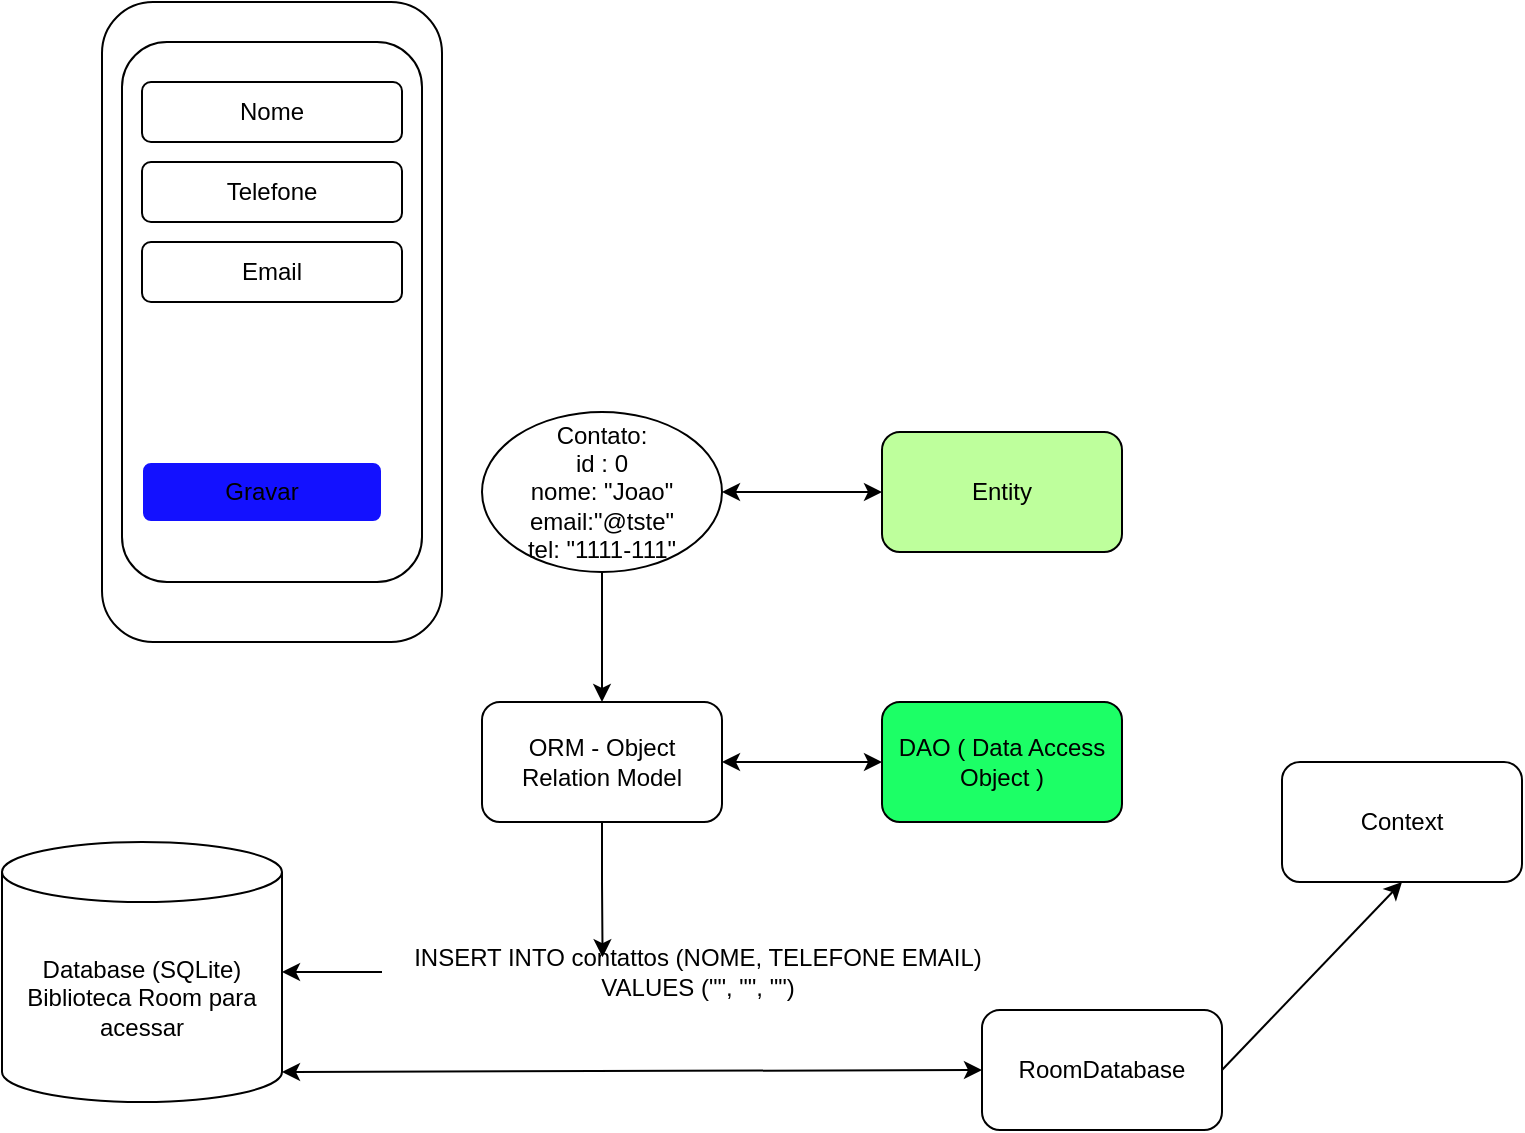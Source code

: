 <mxfile version="27.0.3">
  <diagram name="Página-1" id="AVz_hZK5roXC1VlmV4wR">
    <mxGraphModel dx="1281" dy="616" grid="1" gridSize="10" guides="1" tooltips="1" connect="1" arrows="1" fold="1" page="1" pageScale="1" pageWidth="827" pageHeight="1169" math="0" shadow="0">
      <root>
        <mxCell id="0" />
        <mxCell id="1" parent="0" />
        <mxCell id="e-u3EXdyWHfZLedi4T1s-2" value="" style="rounded=1;whiteSpace=wrap;html=1;" vertex="1" parent="1">
          <mxGeometry x="80" y="120" width="170" height="320" as="geometry" />
        </mxCell>
        <mxCell id="e-u3EXdyWHfZLedi4T1s-3" value="" style="rounded=1;whiteSpace=wrap;html=1;" vertex="1" parent="1">
          <mxGeometry x="90" y="140" width="150" height="270" as="geometry" />
        </mxCell>
        <mxCell id="e-u3EXdyWHfZLedi4T1s-4" value="Database (SQLite)&lt;div&gt;Biblioteca Room para acessar&lt;/div&gt;" style="shape=cylinder3;whiteSpace=wrap;html=1;boundedLbl=1;backgroundOutline=1;size=15;" vertex="1" parent="1">
          <mxGeometry x="30" y="540" width="140" height="130" as="geometry" />
        </mxCell>
        <mxCell id="e-u3EXdyWHfZLedi4T1s-5" value="Nome" style="rounded=1;whiteSpace=wrap;html=1;" vertex="1" parent="1">
          <mxGeometry x="100" y="160" width="130" height="30" as="geometry" />
        </mxCell>
        <mxCell id="e-u3EXdyWHfZLedi4T1s-6" value="Telefone" style="rounded=1;whiteSpace=wrap;html=1;" vertex="1" parent="1">
          <mxGeometry x="100" y="200" width="130" height="30" as="geometry" />
        </mxCell>
        <mxCell id="e-u3EXdyWHfZLedi4T1s-7" value="Email" style="rounded=1;whiteSpace=wrap;html=1;" vertex="1" parent="1">
          <mxGeometry x="100" y="240" width="130" height="30" as="geometry" />
        </mxCell>
        <mxCell id="e-u3EXdyWHfZLedi4T1s-9" value="Gravar" style="rounded=1;whiteSpace=wrap;html=1;fillColor=#1311FF;strokeColor=#FFFFFF;" vertex="1" parent="1">
          <mxGeometry x="100" y="350" width="120" height="30" as="geometry" />
        </mxCell>
        <mxCell id="e-u3EXdyWHfZLedi4T1s-15" style="edgeStyle=orthogonalEdgeStyle;rounded=0;orthogonalLoop=1;jettySize=auto;html=1;" edge="1" parent="1" source="e-u3EXdyWHfZLedi4T1s-10" target="e-u3EXdyWHfZLedi4T1s-4">
          <mxGeometry relative="1" as="geometry" />
        </mxCell>
        <mxCell id="e-u3EXdyWHfZLedi4T1s-10" value="INSERT INTO contattos (NOME, TELEFONE EMAIL) VALUES (&quot;&quot;, &quot;&quot;, &quot;&quot;)" style="text;html=1;align=center;verticalAlign=middle;whiteSpace=wrap;rounded=0;" vertex="1" parent="1">
          <mxGeometry x="220" y="590" width="316" height="30" as="geometry" />
        </mxCell>
        <mxCell id="e-u3EXdyWHfZLedi4T1s-11" value="ORM - Object Relation Model" style="rounded=1;whiteSpace=wrap;html=1;" vertex="1" parent="1">
          <mxGeometry x="270" y="470" width="120" height="60" as="geometry" />
        </mxCell>
        <mxCell id="e-u3EXdyWHfZLedi4T1s-12" style="edgeStyle=orthogonalEdgeStyle;rounded=0;orthogonalLoop=1;jettySize=auto;html=1;entryX=0.349;entryY=0.253;entryDx=0;entryDy=0;entryPerimeter=0;" edge="1" parent="1" source="e-u3EXdyWHfZLedi4T1s-11" target="e-u3EXdyWHfZLedi4T1s-10">
          <mxGeometry relative="1" as="geometry" />
        </mxCell>
        <mxCell id="e-u3EXdyWHfZLedi4T1s-14" style="edgeStyle=orthogonalEdgeStyle;rounded=0;orthogonalLoop=1;jettySize=auto;html=1;entryX=0.5;entryY=0;entryDx=0;entryDy=0;" edge="1" parent="1" source="e-u3EXdyWHfZLedi4T1s-13" target="e-u3EXdyWHfZLedi4T1s-11">
          <mxGeometry relative="1" as="geometry" />
        </mxCell>
        <mxCell id="e-u3EXdyWHfZLedi4T1s-13" value="Contato:&lt;div&gt;id : 0&lt;/div&gt;&lt;div&gt;nome: &quot;Joao&quot;&lt;/div&gt;&lt;div&gt;email:&quot;@tste&quot;&lt;/div&gt;&lt;div&gt;tel: &quot;1111-111&quot;&lt;/div&gt;" style="ellipse;whiteSpace=wrap;html=1;" vertex="1" parent="1">
          <mxGeometry x="270" y="325" width="120" height="80" as="geometry" />
        </mxCell>
        <mxCell id="e-u3EXdyWHfZLedi4T1s-16" value="DAO ( Data Access Object )" style="rounded=1;whiteSpace=wrap;html=1;fillColor=#1CFF66;" vertex="1" parent="1">
          <mxGeometry x="470" y="470" width="120" height="60" as="geometry" />
        </mxCell>
        <mxCell id="e-u3EXdyWHfZLedi4T1s-17" value="" style="endArrow=classic;startArrow=classic;html=1;rounded=0;exitX=1;exitY=0.5;exitDx=0;exitDy=0;entryX=0;entryY=0.5;entryDx=0;entryDy=0;" edge="1" parent="1" source="e-u3EXdyWHfZLedi4T1s-11" target="e-u3EXdyWHfZLedi4T1s-16">
          <mxGeometry width="50" height="50" relative="1" as="geometry">
            <mxPoint x="390" y="450" as="sourcePoint" />
            <mxPoint x="440" y="400" as="targetPoint" />
          </mxGeometry>
        </mxCell>
        <mxCell id="e-u3EXdyWHfZLedi4T1s-18" value="Entity" style="rounded=1;whiteSpace=wrap;html=1;fillColor=#BEFF9C;" vertex="1" parent="1">
          <mxGeometry x="470" y="335" width="120" height="60" as="geometry" />
        </mxCell>
        <mxCell id="e-u3EXdyWHfZLedi4T1s-19" value="" style="endArrow=classic;startArrow=classic;html=1;rounded=0;exitX=1;exitY=0.5;exitDx=0;exitDy=0;entryX=0;entryY=0.5;entryDx=0;entryDy=0;" edge="1" parent="1" source="e-u3EXdyWHfZLedi4T1s-13" target="e-u3EXdyWHfZLedi4T1s-18">
          <mxGeometry width="50" height="50" relative="1" as="geometry">
            <mxPoint x="400" y="510" as="sourcePoint" />
            <mxPoint x="480" y="510" as="targetPoint" />
          </mxGeometry>
        </mxCell>
        <mxCell id="e-u3EXdyWHfZLedi4T1s-20" value="RoomDatabase" style="rounded=1;whiteSpace=wrap;html=1;" vertex="1" parent="1">
          <mxGeometry x="520" y="624" width="120" height="60" as="geometry" />
        </mxCell>
        <mxCell id="e-u3EXdyWHfZLedi4T1s-21" value="" style="endArrow=classic;startArrow=classic;html=1;rounded=0;exitX=1;exitY=1;exitDx=0;exitDy=-15;entryX=0;entryY=0.5;entryDx=0;entryDy=0;exitPerimeter=0;" edge="1" parent="1" source="e-u3EXdyWHfZLedi4T1s-4" target="e-u3EXdyWHfZLedi4T1s-20">
          <mxGeometry width="50" height="50" relative="1" as="geometry">
            <mxPoint x="400" y="510" as="sourcePoint" />
            <mxPoint x="480" y="510" as="targetPoint" />
          </mxGeometry>
        </mxCell>
        <mxCell id="e-u3EXdyWHfZLedi4T1s-23" value="Context" style="rounded=1;whiteSpace=wrap;html=1;" vertex="1" parent="1">
          <mxGeometry x="670" y="500" width="120" height="60" as="geometry" />
        </mxCell>
        <mxCell id="e-u3EXdyWHfZLedi4T1s-24" value="" style="endArrow=classic;html=1;rounded=0;exitX=1;exitY=0.5;exitDx=0;exitDy=0;entryX=0.5;entryY=1;entryDx=0;entryDy=0;" edge="1" parent="1" source="e-u3EXdyWHfZLedi4T1s-20" target="e-u3EXdyWHfZLedi4T1s-23">
          <mxGeometry width="50" height="50" relative="1" as="geometry">
            <mxPoint x="390" y="450" as="sourcePoint" />
            <mxPoint x="440" y="400" as="targetPoint" />
          </mxGeometry>
        </mxCell>
      </root>
    </mxGraphModel>
  </diagram>
</mxfile>
